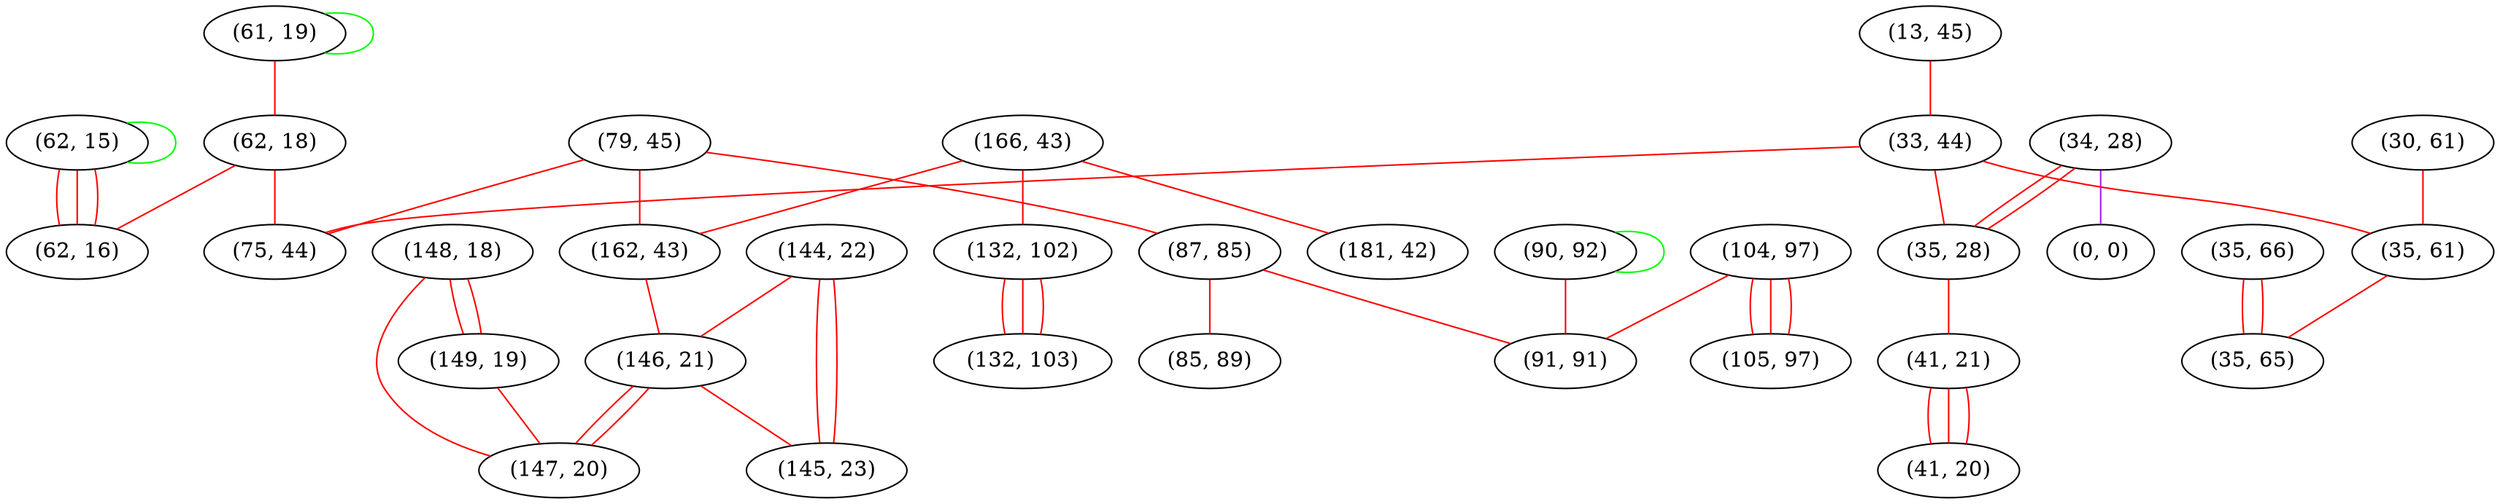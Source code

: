 graph "" {
"(62, 15)";
"(34, 28)";
"(166, 43)";
"(90, 92)";
"(132, 102)";
"(35, 66)";
"(79, 45)";
"(13, 45)";
"(33, 44)";
"(61, 19)";
"(104, 97)";
"(162, 43)";
"(30, 61)";
"(144, 22)";
"(87, 85)";
"(35, 28)";
"(35, 61)";
"(148, 18)";
"(62, 18)";
"(75, 44)";
"(149, 19)";
"(0, 0)";
"(41, 21)";
"(35, 65)";
"(132, 103)";
"(105, 97)";
"(146, 21)";
"(147, 20)";
"(85, 89)";
"(91, 91)";
"(41, 20)";
"(145, 23)";
"(181, 42)";
"(62, 16)";
"(62, 15)" -- "(62, 15)"  [color=green, key=0, weight=2];
"(62, 15)" -- "(62, 16)"  [color=red, key=0, weight=1];
"(62, 15)" -- "(62, 16)"  [color=red, key=1, weight=1];
"(62, 15)" -- "(62, 16)"  [color=red, key=2, weight=1];
"(34, 28)" -- "(0, 0)"  [color=purple, key=0, weight=4];
"(34, 28)" -- "(35, 28)"  [color=red, key=0, weight=1];
"(34, 28)" -- "(35, 28)"  [color=red, key=1, weight=1];
"(166, 43)" -- "(181, 42)"  [color=red, key=0, weight=1];
"(166, 43)" -- "(162, 43)"  [color=red, key=0, weight=1];
"(166, 43)" -- "(132, 102)"  [color=red, key=0, weight=1];
"(90, 92)" -- "(91, 91)"  [color=red, key=0, weight=1];
"(90, 92)" -- "(90, 92)"  [color=green, key=0, weight=2];
"(132, 102)" -- "(132, 103)"  [color=red, key=0, weight=1];
"(132, 102)" -- "(132, 103)"  [color=red, key=1, weight=1];
"(132, 102)" -- "(132, 103)"  [color=red, key=2, weight=1];
"(35, 66)" -- "(35, 65)"  [color=red, key=0, weight=1];
"(35, 66)" -- "(35, 65)"  [color=red, key=1, weight=1];
"(79, 45)" -- "(162, 43)"  [color=red, key=0, weight=1];
"(79, 45)" -- "(87, 85)"  [color=red, key=0, weight=1];
"(79, 45)" -- "(75, 44)"  [color=red, key=0, weight=1];
"(13, 45)" -- "(33, 44)"  [color=red, key=0, weight=1];
"(33, 44)" -- "(35, 28)"  [color=red, key=0, weight=1];
"(33, 44)" -- "(75, 44)"  [color=red, key=0, weight=1];
"(33, 44)" -- "(35, 61)"  [color=red, key=0, weight=1];
"(61, 19)" -- "(62, 18)"  [color=red, key=0, weight=1];
"(61, 19)" -- "(61, 19)"  [color=green, key=0, weight=2];
"(104, 97)" -- "(91, 91)"  [color=red, key=0, weight=1];
"(104, 97)" -- "(105, 97)"  [color=red, key=0, weight=1];
"(104, 97)" -- "(105, 97)"  [color=red, key=1, weight=1];
"(104, 97)" -- "(105, 97)"  [color=red, key=2, weight=1];
"(162, 43)" -- "(146, 21)"  [color=red, key=0, weight=1];
"(30, 61)" -- "(35, 61)"  [color=red, key=0, weight=1];
"(144, 22)" -- "(146, 21)"  [color=red, key=0, weight=1];
"(144, 22)" -- "(145, 23)"  [color=red, key=0, weight=1];
"(144, 22)" -- "(145, 23)"  [color=red, key=1, weight=1];
"(87, 85)" -- "(85, 89)"  [color=red, key=0, weight=1];
"(87, 85)" -- "(91, 91)"  [color=red, key=0, weight=1];
"(35, 28)" -- "(41, 21)"  [color=red, key=0, weight=1];
"(35, 61)" -- "(35, 65)"  [color=red, key=0, weight=1];
"(148, 18)" -- "(147, 20)"  [color=red, key=0, weight=1];
"(148, 18)" -- "(149, 19)"  [color=red, key=0, weight=1];
"(148, 18)" -- "(149, 19)"  [color=red, key=1, weight=1];
"(62, 18)" -- "(75, 44)"  [color=red, key=0, weight=1];
"(62, 18)" -- "(62, 16)"  [color=red, key=0, weight=1];
"(149, 19)" -- "(147, 20)"  [color=red, key=0, weight=1];
"(41, 21)" -- "(41, 20)"  [color=red, key=0, weight=1];
"(41, 21)" -- "(41, 20)"  [color=red, key=1, weight=1];
"(41, 21)" -- "(41, 20)"  [color=red, key=2, weight=1];
"(146, 21)" -- "(147, 20)"  [color=red, key=0, weight=1];
"(146, 21)" -- "(147, 20)"  [color=red, key=1, weight=1];
"(146, 21)" -- "(145, 23)"  [color=red, key=0, weight=1];
}
